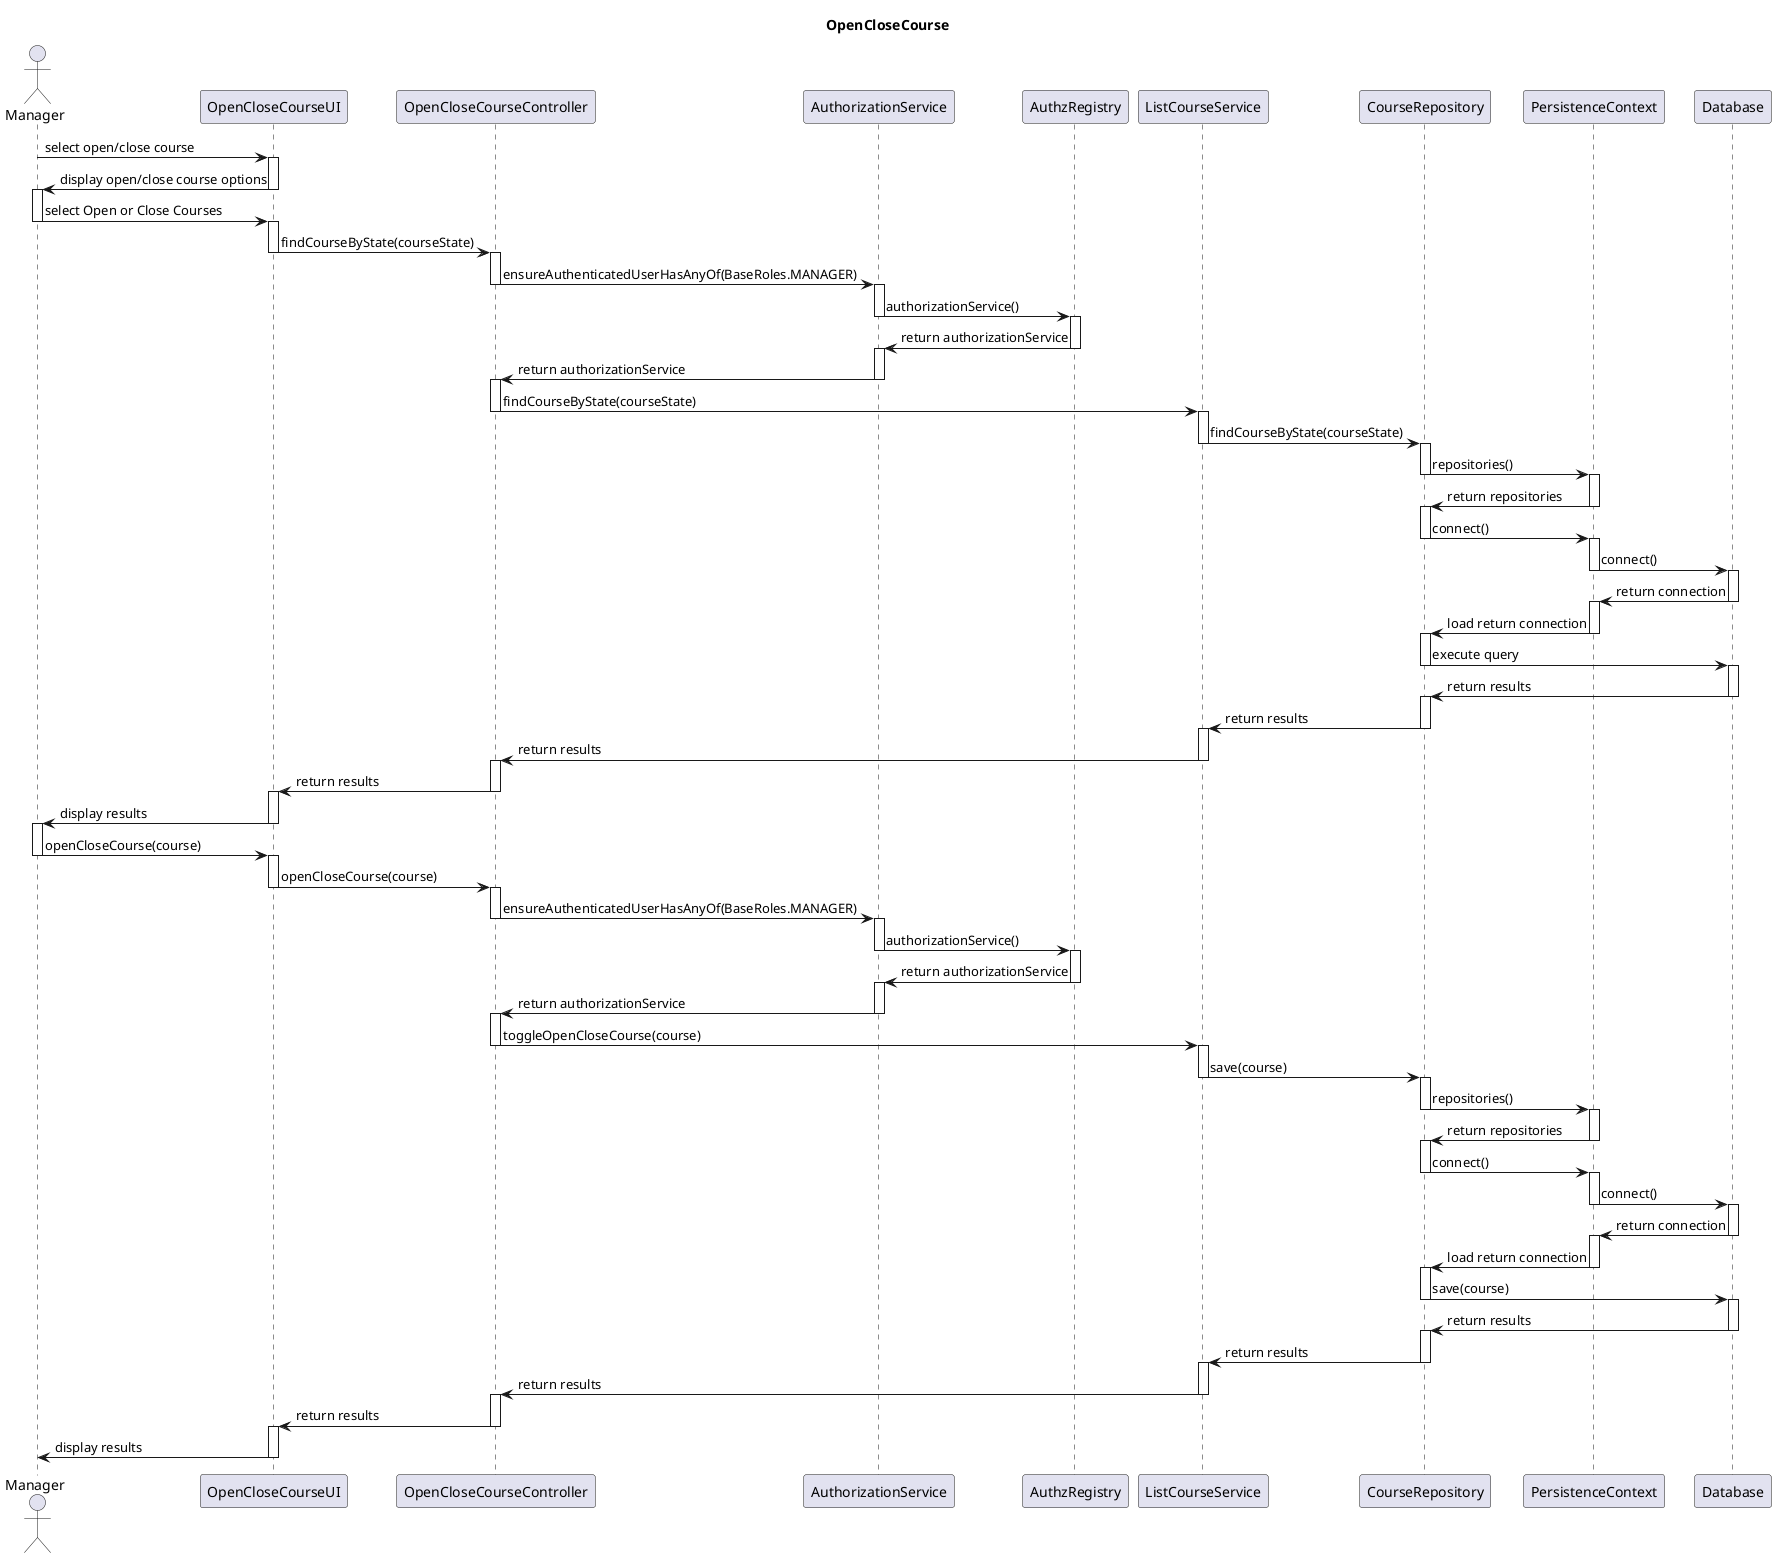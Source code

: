 @startuml
title OpenCloseCourse

actor Manager

participant OpenCloseCourseUI as UI
participant OpenCloseCourseController as Controller
participant AuthorizationService as AService
participant AuthzRegistry as ARegistry
participant ListCourseService as Service

Manager -> UI: select open/close course
activate UI
UI -> Manager: display open/close course options
deactivate UI
activate Manager
Manager -> UI: select Open or Close Courses
deactivate Manager
activate UI
UI -> Controller: findCourseByState(courseState)
deactivate UI
activate Controller
Controller -> AService: ensureAuthenticatedUserHasAnyOf(BaseRoles.MANAGER)
deactivate Controller
activate AService
AService -> ARegistry: authorizationService()
deactivate AService
activate ARegistry
ARegistry -> AService: return authorizationService
deactivate ARegistry
activate AService
AService -> Controller: return authorizationService
deactivate AService
activate Controller
Controller -> Service: findCourseByState(courseState)
deactivate Controller
activate Service
Service -> CourseRepository: findCourseByState(courseState)
deactivate Service
activate CourseRepository
CourseRepository -> PersistenceContext: repositories()
deactivate CourseRepository
activate PersistenceContext
PersistenceContext -> CourseRepository: return repositories
deactivate PersistenceContext
activate CourseRepository
CourseRepository -> PersistenceContext: connect()
deactivate CourseRepository
activate PersistenceContext
PersistenceContext -> Database: connect()
deactivate PersistenceContext
activate Database
Database -> PersistenceContext: return connection
deactivate Database
activate PersistenceContext
PersistenceContext -> CourseRepository: load return connection
deactivate PersistenceContext
activate CourseRepository
CourseRepository -> Database: execute query
deactivate CourseRepository
activate Database
Database -> CourseRepository: return results
deactivate Database
activate CourseRepository
CourseRepository -> Service: return results
deactivate CourseRepository
activate Service
Service -> Controller: return results
deactivate Service
activate Controller
Controller -> UI: return results
deactivate Controller
activate UI
UI -> Manager: display results
deactivate UI
activate Manager

Manager -> UI: openCloseCourse(course)
deactivate Manager
activate UI
UI -> Controller: openCloseCourse(course)
deactivate UI
activate Controller
Controller -> AService: ensureAuthenticatedUserHasAnyOf(BaseRoles.MANAGER)
deactivate Controller
activate AService
AService -> ARegistry: authorizationService()
deactivate AService
activate ARegistry
ARegistry -> AService: return authorizationService
deactivate ARegistry
activate AService
AService -> Controller: return authorizationService
deactivate AService
activate Controller
Controller -> Service: toggleOpenCloseCourse(course)
deactivate Controller
activate Service
Service -> CourseRepository: save(course)
deactivate Service
activate CourseRepository
CourseRepository -> PersistenceContext: repositories()
deactivate CourseRepository
activate PersistenceContext
PersistenceContext -> CourseRepository: return repositories
deactivate PersistenceContext
activate CourseRepository
CourseRepository -> PersistenceContext: connect()
deactivate CourseRepository
activate PersistenceContext
PersistenceContext -> Database: connect()
deactivate PersistenceContext
activate Database
Database -> PersistenceContext: return connection
deactivate Database
activate PersistenceContext
PersistenceContext -> CourseRepository: load return connection
deactivate PersistenceContext
activate CourseRepository
CourseRepository -> Database: save(course)
deactivate CourseRepository
activate Database
Database -> CourseRepository: return results
deactivate Database
activate CourseRepository
CourseRepository -> Service: return results
deactivate CourseRepository
deactivate CourseRepository
activate Service
Service -> Controller: return results
deactivate Service
activate Controller
Controller -> UI: return results
deactivate Controller
activate UI
UI -> Manager: display results
deactivate UI

@enduml
